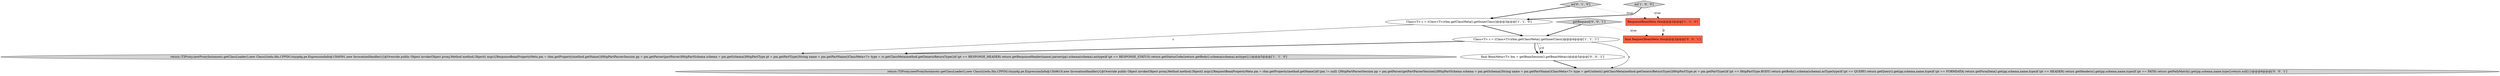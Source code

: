 digraph {
5 [style = filled, label = "as['0', '1', '0']", fillcolor = lightgray, shape = diamond image = "AAA0AAABBB2BBB"];
0 [style = filled, label = "Class<T> c = (Class<T>)rbm.getClassMeta().getInnerClass()@@@4@@@['1', '1', '1']", fillcolor = white, shape = ellipse image = "AAA0AAABBB1BBB"];
8 [style = filled, label = "final BeanMeta<T> bm = getBeanSession().getBeanMeta(c)@@@5@@@['0', '0', '1']", fillcolor = white, shape = ellipse image = "AAA0AAABBB3BBB"];
4 [style = filled, label = "ResponseBeanMeta rbm@@@2@@@['1', '1', '0']", fillcolor = tomato, shape = box image = "AAA0AAABBB1BBB"];
9 [style = filled, label = "final RequestBeanMeta rbm@@@2@@@['0', '0', '1']", fillcolor = tomato, shape = box image = "AAA0AAABBB3BBB"];
1 [style = filled, label = "as['1', '0', '0']", fillcolor = lightgray, shape = diamond image = "AAA0AAABBB1BBB"];
6 [style = filled, label = "getRequest['0', '0', '1']", fillcolor = lightgray, shape = diamond image = "AAA0AAABBB3BBB"];
2 [style = filled, label = "Class<T> c = (Class<T>)rbm.getClassMeta().getInnerClass()@@@3@@@['1', '1', '0']", fillcolor = white, shape = ellipse image = "AAA0AAABBB1BBB"];
7 [style = filled, label = "return (T)Proxy.newProxyInstance(c.getClassLoader(),new Class((((edu.fdu.CPPDG.tinypdg.pe.ExpressionInfo@15b9619,new InvocationHandler(){@Override public Object invoke(Object proxy,Method method,Object(( args){RequestBeanPropertyMeta pm = rbm.getProperty(method.getName())if (pm != null) {HttpPartParserSession pp = pm.getParser(getPartParserSession())HttpPartSchema schema = pm.getSchema()String name = pm.getPartName()ClassMeta<?> type = getContext().getClassMeta(method.getGenericReturnType())HttpPartType pt = pm.getPartType()if (pt == HttpPartType.BODY) return getBody().schema(schema).asType(type)if (pt == QUERY) return getQuery().get(pp,schema,name,type)if (pt == FORMDATA) return getFormData().get(pp,schema,name,type)if (pt == HEADER) return getHeaders().get(pp,schema,name,type)if (pt == PATH) return getPathMatch().get(pp,schema,name,type)}return null}})@@@6@@@['0', '0', '1']", fillcolor = lightgray, shape = ellipse image = "AAA0AAABBB3BBB"];
3 [style = filled, label = "return (T)Proxy.newProxyInstance(c.getClassLoader(),new Class((((edu.fdu.CPPDG.tinypdg.pe.ExpressionInfo@15b9591,new InvocationHandler(){@Override public Object invoke(Object proxy,Method method,Object(( args){ResponseBeanPropertyMeta pm = rbm.getProperty(method.getName())HttpPartParserSession pp = pm.getParser(partParser)HttpPartSchema schema = pm.getSchema()HttpPartType pt = pm.getPartType()String name = pm.getPartName()ClassMeta<?> type = rc.getClassMeta(method.getGenericReturnType())if (pt == RESPONSE_HEADER) return getResponseHeader(name).parser(pp).schema(schema).as(type)if (pt == RESPONSE_STATUS) return getStatusCode()return getBody().schema(schema).as(type)}})@@@5@@@['1', '1', '0']", fillcolor = lightgray, shape = ellipse image = "AAA0AAABBB1BBB"];
5->2 [style = bold, label=""];
6->0 [style = bold, label=""];
8->7 [style = bold, label=""];
6->9 [style = dotted, label="true"];
2->0 [style = bold, label=""];
5->4 [style = dotted, label="true"];
0->7 [style = solid, label="c"];
0->8 [style = bold, label=""];
0->3 [style = bold, label=""];
2->3 [style = solid, label="c"];
0->8 [style = solid, label="c"];
1->4 [style = dotted, label="true"];
1->2 [style = bold, label=""];
0->8 [style = dashed, label="0"];
4->9 [style = dashed, label="0"];
}
